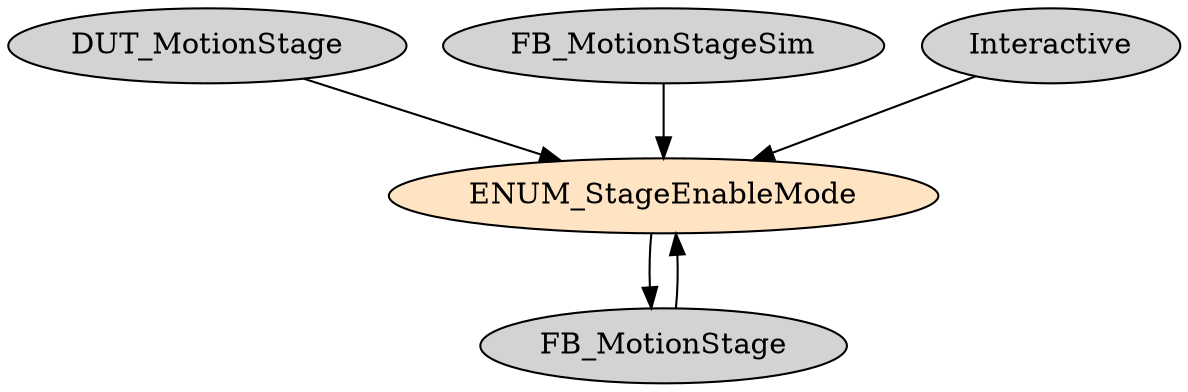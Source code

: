 digraph ENUM_StageEnableMode {
     node [style=filled]
    ENUM_StageEnableMode [fillcolor = bisque];
    DUT_MotionStage -> ENUM_StageEnableMode;
    ENUM_StageEnableMode -> FB_MotionStage;
    FB_MotionStage -> ENUM_StageEnableMode;
    FB_MotionStageSim -> ENUM_StageEnableMode;
    Interactive -> ENUM_StageEnableMode;
}
